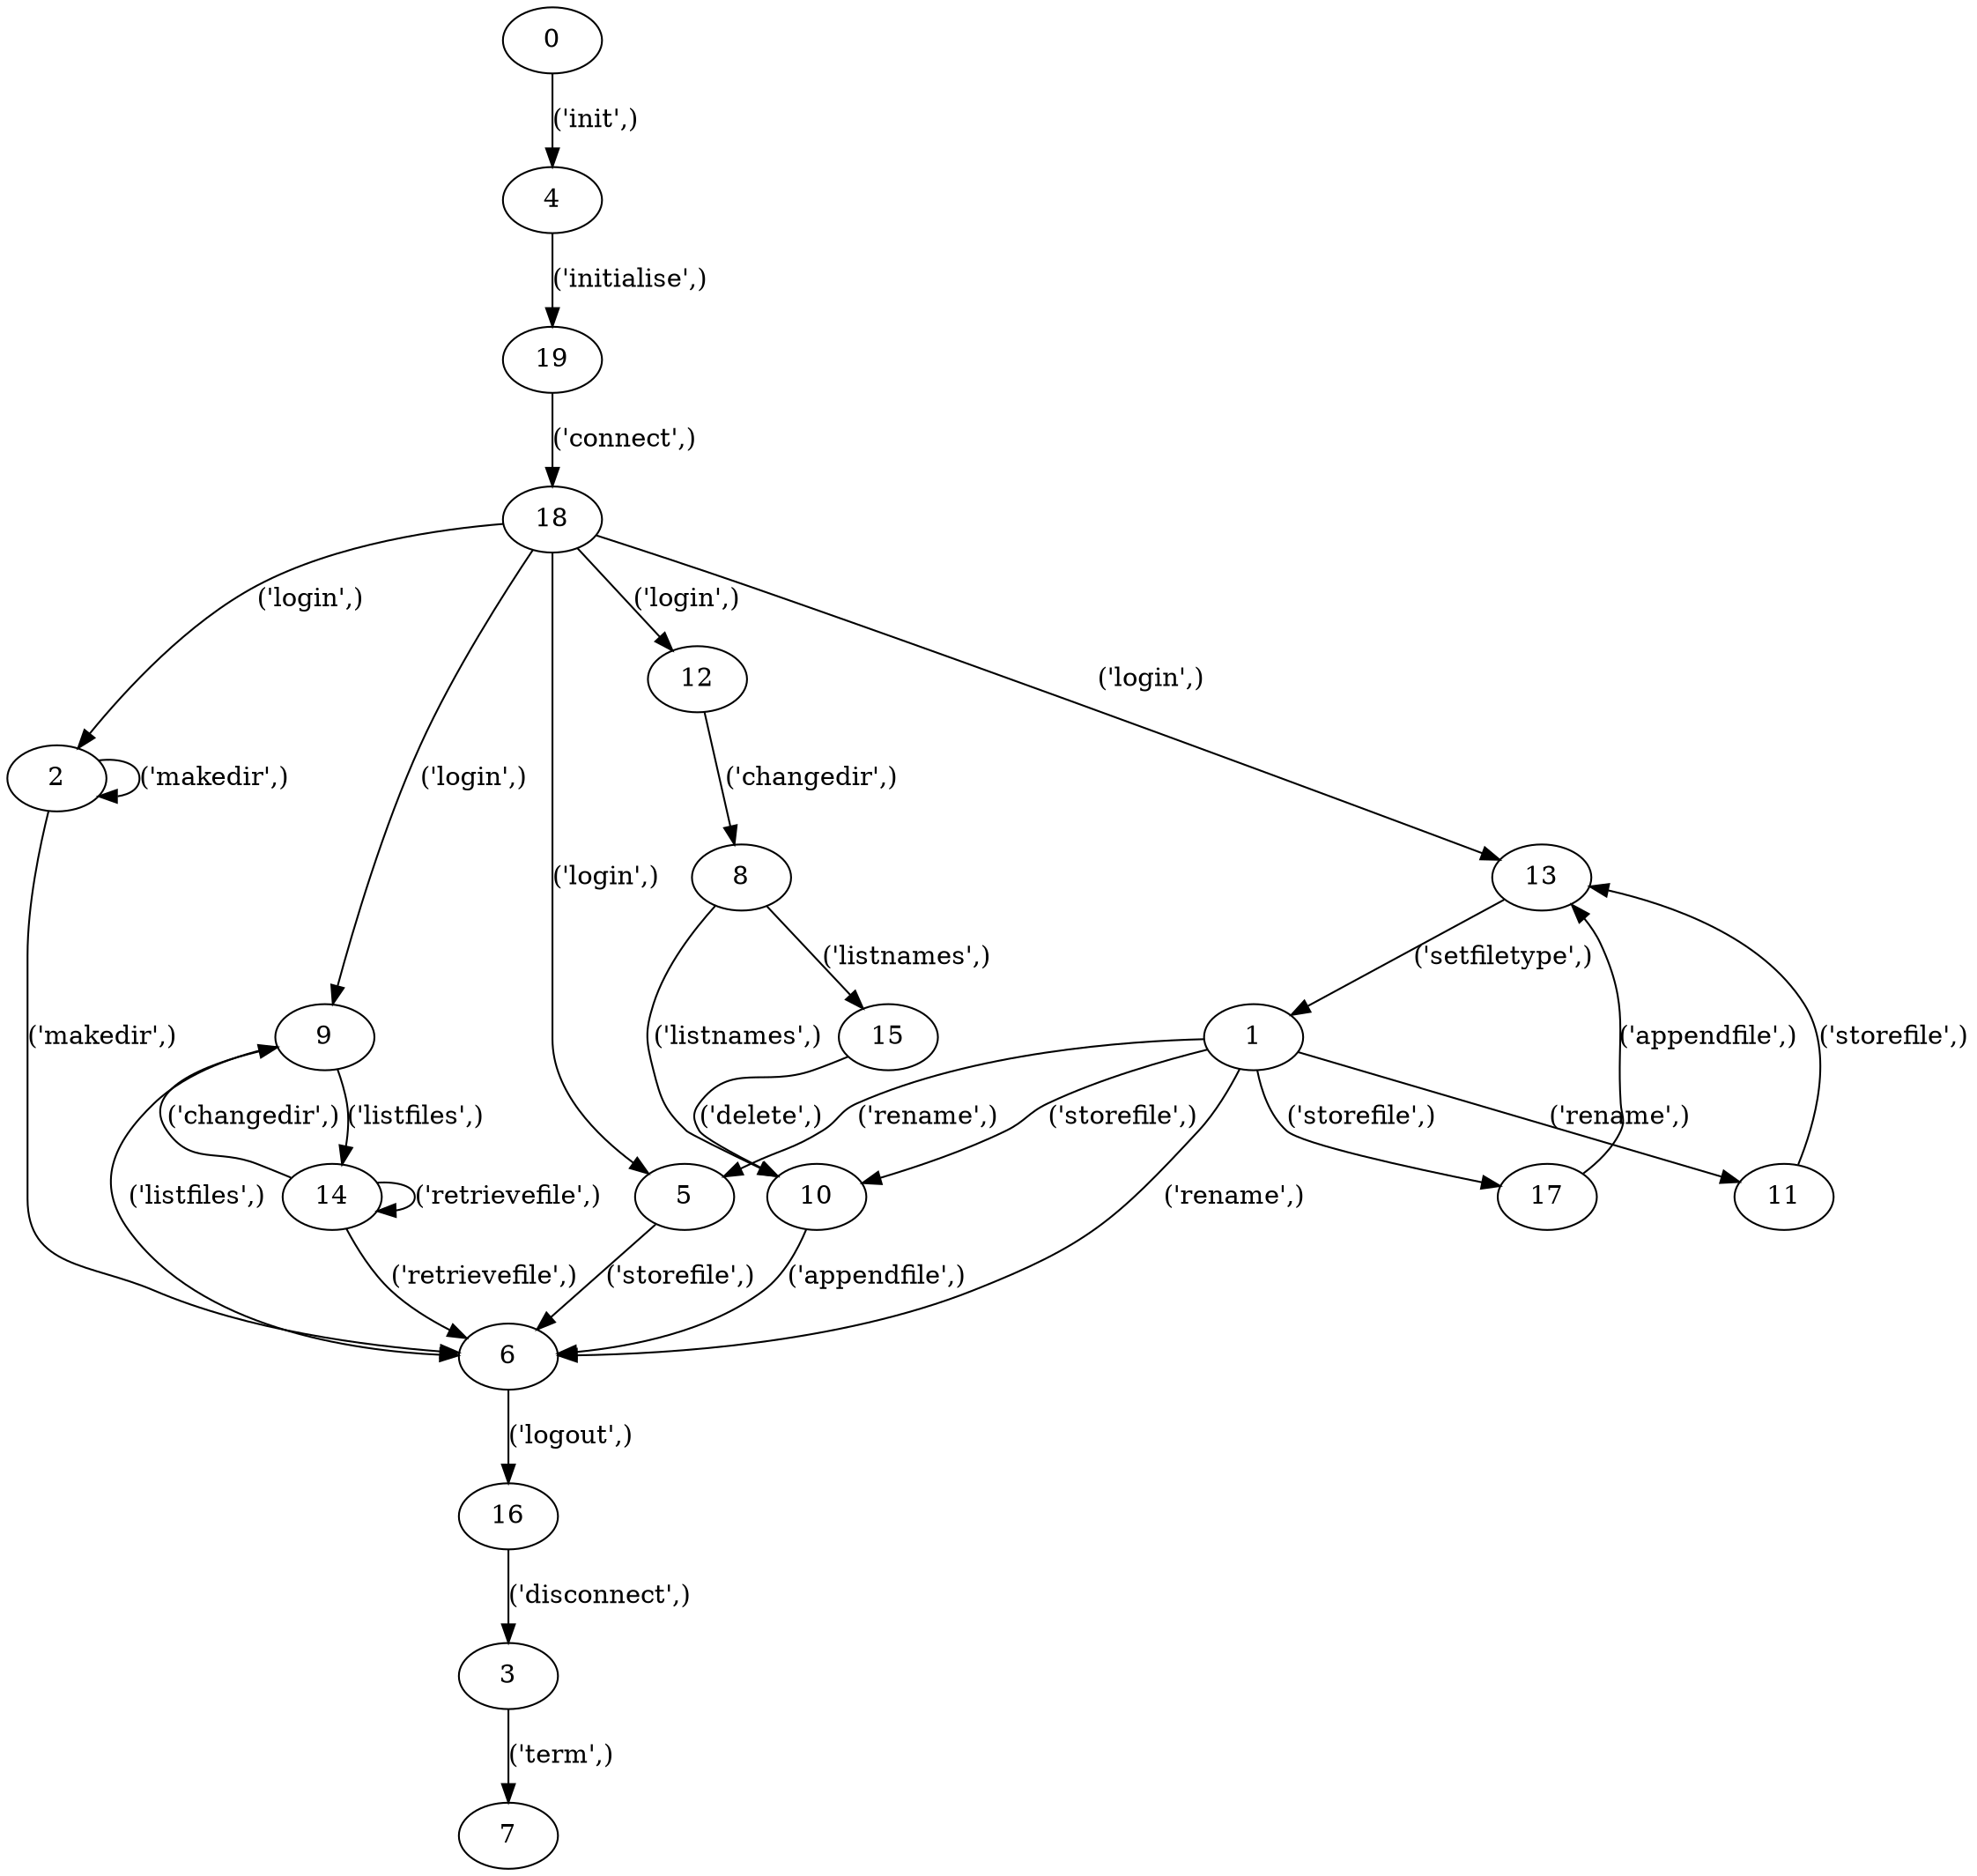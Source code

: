 digraph  {
0;
1;
2;
3;
4;
5;
6;
7;
8;
9;
10;
11;
12;
13;
14;
15;
16;
17;
18;
19;
0 -> 4  [key=1, label="('init',)"];
1 -> 5  [key=43, label="('rename',)"];
1 -> 11  [key=44, label="('rename',)"];
1 -> 17  [key=46, label="('storefile',)"];
1 -> 10  [key=47, label="('storefile',)"];
1 -> 6  [key=52, label="('rename',)"];
2 -> 2  [key=10, label="('makedir',)"];
2 -> 6  [key=12, label="('makedir',)"];
3 -> 7  [key=15, label="('term',)"];
4 -> 19  [key=2, label="('initialise',)"];
5 -> 6  [key=17, label="('storefile',)"];
6 -> 16  [key=13, label="('logout',)"];
8 -> 10  [key=21, label="('listnames',)"];
8 -> 15  [key=53, label="('listnames',)"];
9 -> 14  [key=26, label="('listfiles',)"];
9 -> 6  [key=38, label="('listfiles',)"];
10 -> 6  [key=22, label="('appendfile',)"];
11 -> 13  [key=50, label="('storefile',)"];
12 -> 8  [key=19, label="('changedir',)"];
13 -> 1  [key=41, label="('setfiletype',)"];
14 -> 9  [key=27, label="('changedir',)"];
14 -> 6  [key=33, label="('retrievefile',)"];
14 -> 14  [key=34, label="('retrievefile',)"];
15 -> 10  [key=54, label="('delete',)"];
16 -> 3  [key=14, label="('disconnect',)"];
17 -> 13  [key=48, label="('appendfile',)"];
18 -> 2  [key=8, label="('login',)"];
18 -> 5  [key=16, label="('login',)"];
18 -> 12  [key=18, label="('login',)"];
18 -> 9  [key=23, label="('login',)"];
18 -> 13  [key=39, label="('login',)"];
19 -> 18  [key=3, label="('connect',)"];
}
